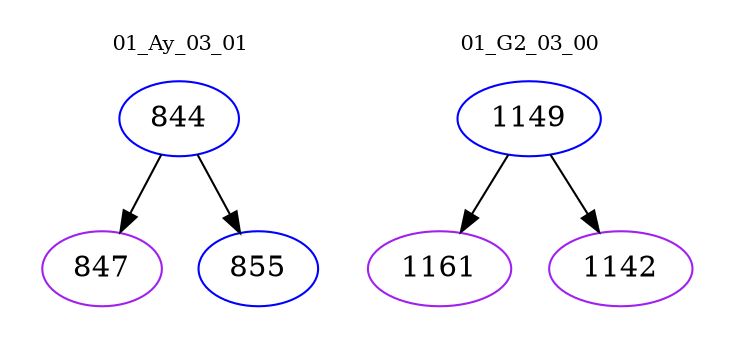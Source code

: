 digraph{
subgraph cluster_0 {
color = white
label = "01_Ay_03_01";
fontsize=10;
T0_844 [label="844", color="blue"]
T0_844 -> T0_847 [color="black"]
T0_847 [label="847", color="purple"]
T0_844 -> T0_855 [color="black"]
T0_855 [label="855", color="blue"]
}
subgraph cluster_1 {
color = white
label = "01_G2_03_00";
fontsize=10;
T1_1149 [label="1149", color="blue"]
T1_1149 -> T1_1161 [color="black"]
T1_1161 [label="1161", color="purple"]
T1_1149 -> T1_1142 [color="black"]
T1_1142 [label="1142", color="purple"]
}
}
